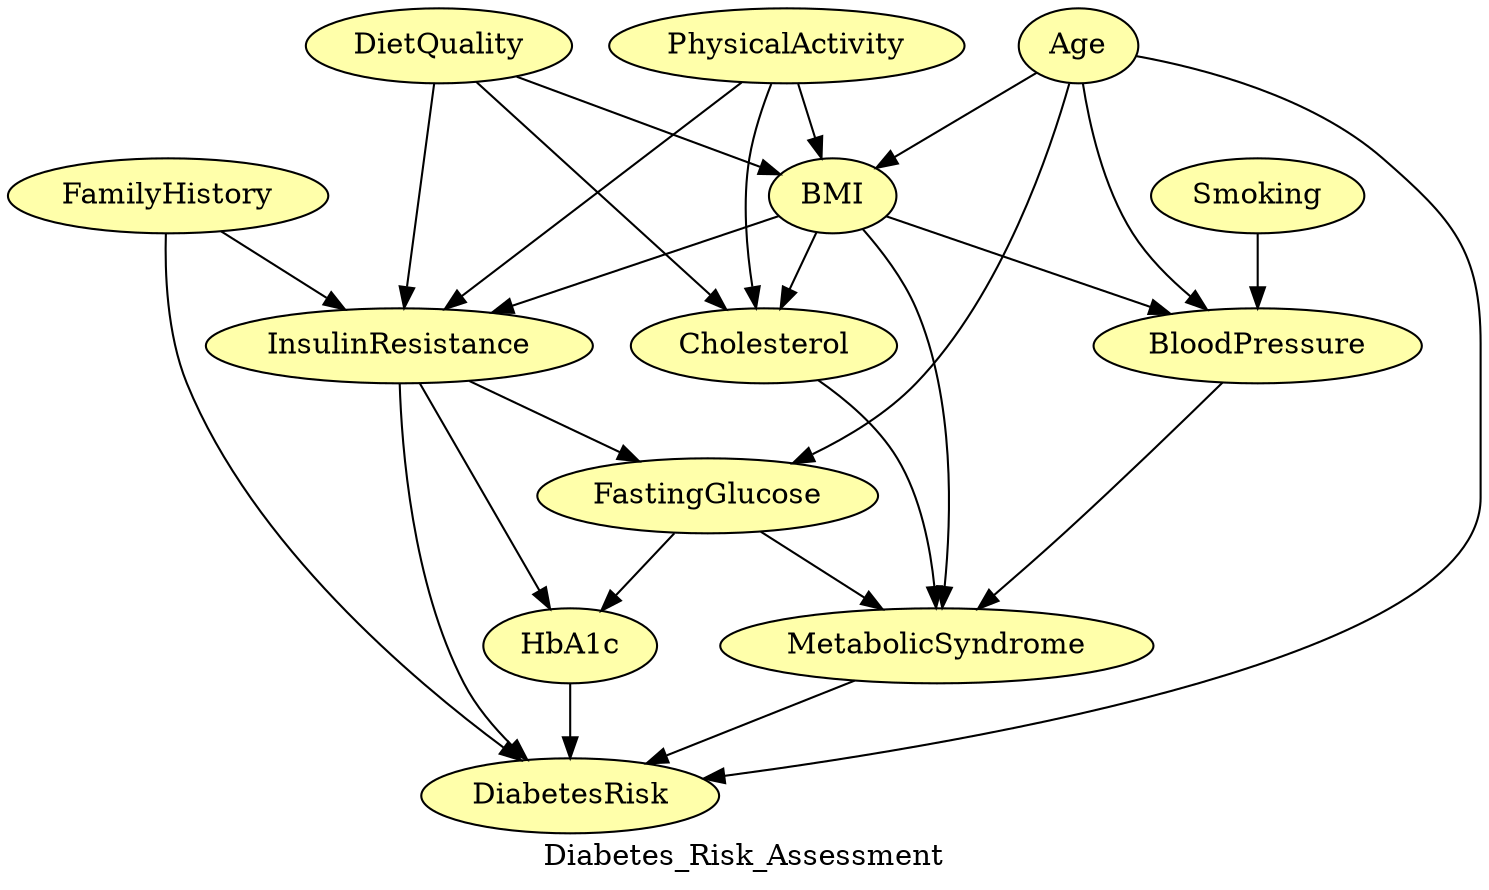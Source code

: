 digraph "Diabetes_Risk_Assessment" {
  graph [bgcolor=transparent,label="Diabetes_Risk_Assessment"];
  node [style=filled fillcolor="#ffffaa"];

"Age" [comment="0:Age{Young|Middle|Senior}"];
"FamilyHistory" [comment="1:Family History{No|Yes}"];
"PhysicalActivity" [comment="2:Physical Activity{Sedentary|Light|Moderate|Active}"];
"DietQuality" [comment="3:Diet Quality{Poor|Fair|Good}"];
"Smoking" [comment="4:Smoking{No|Yes}"];
"BMI" [comment="5:BMI{Normal|Overweight|Obese}"];
"BloodPressure" [comment="6:Blood Pressure{Normal|Elevated|High}"];
"Cholesterol" [comment="7:Cholesterol{Healthy|Borderline|Poor}"];
"InsulinResistance" [comment="8:Insulin Resistance{Low|Moderate|High}"];
"FastingGlucose" [comment="9:Fasting Glucose{Normal|Prediabetic|Diabetic}"];
"HbA1c" [comment="10:HbA1c{Normal|Prediabetic|Diabetic}"];
"MetabolicSyndrome" [comment="11:Metabolic Syndrome{No|Yes}"];
"DiabetesRisk" [comment="12:5-Year Risk{Low|Moderate|High|VeryHigh}"];

  "Age" -> "BloodPressure";
  "Age" -> "FastingGlucose";
  "Age" -> "DiabetesRisk";
  "Age" -> "BMI";
  "FamilyHistory" -> "InsulinResistance";
  "FamilyHistory" -> "DiabetesRisk";
  "PhysicalActivity" -> "InsulinResistance";
  "PhysicalActivity" -> "Cholesterol";
  "PhysicalActivity" -> "BMI";
  "DietQuality" -> "InsulinResistance";
  "DietQuality" -> "Cholesterol";
  "DietQuality" -> "BMI";
  "Smoking" -> "BloodPressure";
  "BMI" -> "InsulinResistance";
  "BMI" -> "MetabolicSyndrome";
  "BMI" -> "BloodPressure";
  "BMI" -> "Cholesterol";
  "BloodPressure" -> "MetabolicSyndrome";
  "Cholesterol" -> "MetabolicSyndrome";
  "InsulinResistance" -> "FastingGlucose";
  "InsulinResistance" -> "DiabetesRisk";
  "InsulinResistance" -> "HbA1c";
  "FastingGlucose" -> "MetabolicSyndrome";
  "FastingGlucose" -> "HbA1c";
  "HbA1c" -> "DiabetesRisk";
  "MetabolicSyndrome" -> "DiabetesRisk";
}
